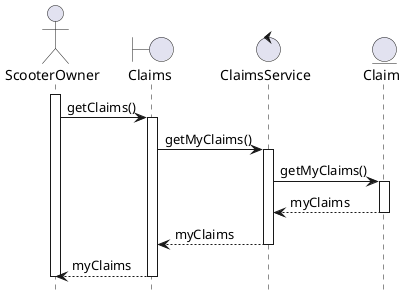 @startuml get_my_claims

hide footbox
actor ScooterOwner as so
boundary Claims as cl
control ClaimsService as cs
entity Claim as c



activate so
so -> cl : getClaims()
activate cl
cl -> cs : getMyClaims()
activate cs
cs -> c : getMyClaims()
activate c
c --> cs : myClaims
deactivate c
cs --> cl : myClaims
deactivate cs
cl --> so : myClaims
deactivate cl
deactivate so

@enduml
